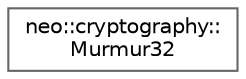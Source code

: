digraph "Graphical Class Hierarchy"
{
 // LATEX_PDF_SIZE
  bgcolor="transparent";
  edge [fontname=Helvetica,fontsize=10,labelfontname=Helvetica,labelfontsize=10];
  node [fontname=Helvetica,fontsize=10,shape=box,height=0.2,width=0.4];
  rankdir="LR";
  Node0 [id="Node000000",label="neo::cryptography::\lMurmur32",height=0.2,width=0.4,color="grey40", fillcolor="white", style="filled",URL="$classneo_1_1cryptography_1_1_murmur32.html",tooltip="Murmur32 hash algorithm implementation."];
}
